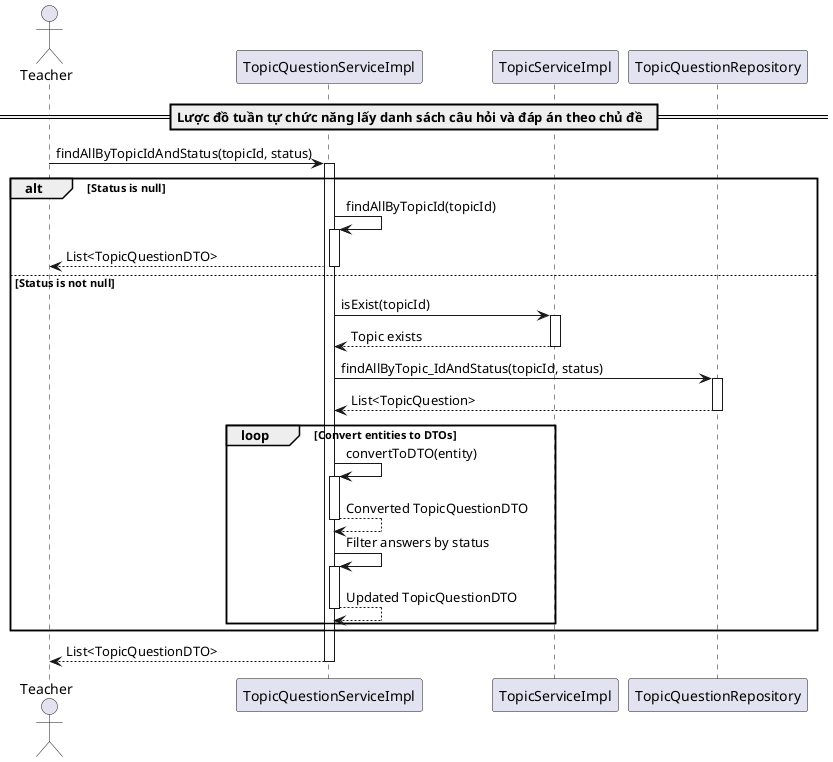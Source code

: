 @startuml findAllByTopicIdAndStatus

actor Teacher
participant "TopicQuestionServiceImpl" as TopicQuestionService
participant "TopicServiceImpl" as TopicService
participant "TopicQuestionRepository" as Repository

== Lược đồ tuần tự chức năng lấy danh sách câu hỏi và đáp án theo chủ đề  ==
Teacher -> TopicQuestionService: findAllByTopicIdAndStatus(topicId, status)
activate TopicQuestionService

alt Status is null
    TopicQuestionService -> TopicQuestionService: findAllByTopicId(topicId)
    activate TopicQuestionService
    TopicQuestionService --> Teacher: List<TopicQuestionDTO>
    deactivate TopicQuestionService
else Status is not null
    TopicQuestionService -> TopicService: isExist(topicId)
    activate TopicService
    TopicService --> TopicQuestionService: Topic exists
    deactivate TopicService

    TopicQuestionService -> Repository: findAllByTopic_IdAndStatus(topicId, status)
    activate Repository
    Repository --> TopicQuestionService: List<TopicQuestion>
    deactivate Repository

    loop Convert entities to DTOs
        TopicQuestionService -> TopicQuestionService: convertToDTO(entity)
        activate TopicQuestionService
        TopicQuestionService --> TopicQuestionService: Converted TopicQuestionDTO
        deactivate TopicQuestionService

        TopicQuestionService -> TopicQuestionService: Filter answers by status
        activate TopicQuestionService
        TopicQuestionService --> TopicQuestionService: Updated TopicQuestionDTO
        deactivate TopicQuestionService
    end
end

TopicQuestionService --> Teacher: List<TopicQuestionDTO>
deactivate TopicQuestionService

@enduml
